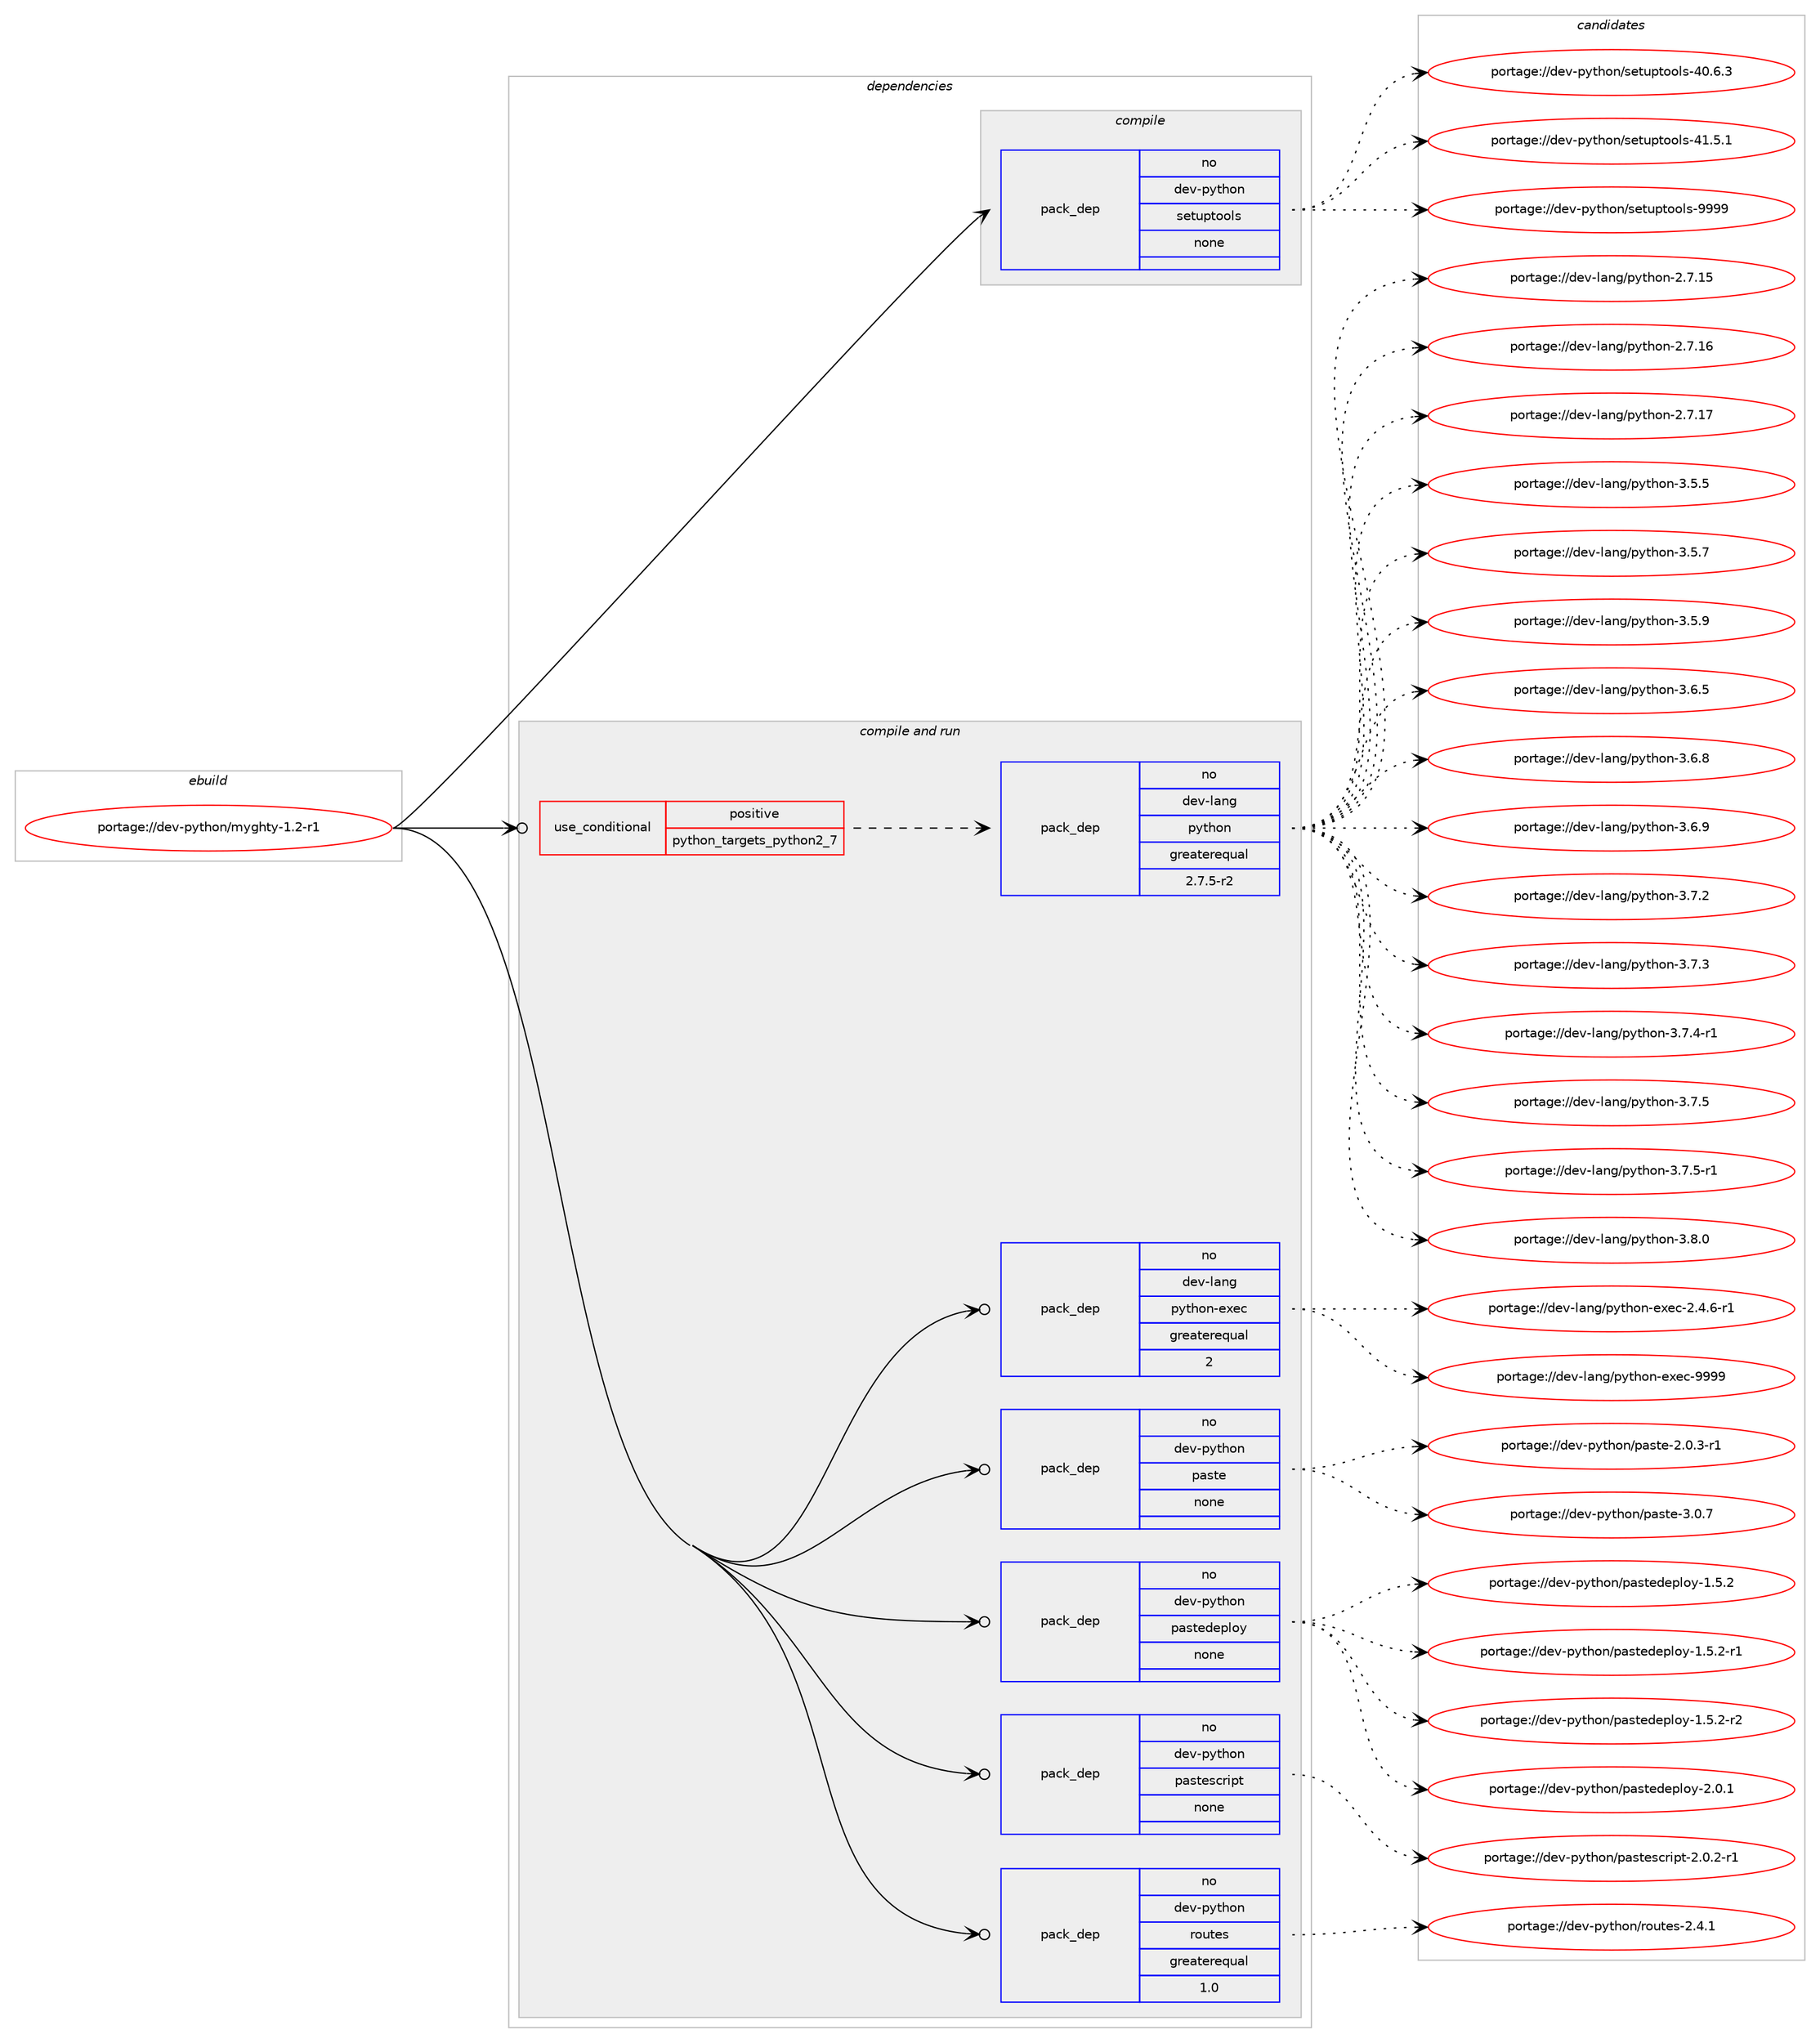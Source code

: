 digraph prolog {

# *************
# Graph options
# *************

newrank=true;
concentrate=true;
compound=true;
graph [rankdir=LR,fontname=Helvetica,fontsize=10,ranksep=1.5];#, ranksep=2.5, nodesep=0.2];
edge  [arrowhead=vee];
node  [fontname=Helvetica,fontsize=10];

# **********
# The ebuild
# **********

subgraph cluster_leftcol {
color=gray;
rank=same;
label=<<i>ebuild</i>>;
id [label="portage://dev-python/myghty-1.2-r1", color=red, width=4, href="../dev-python/myghty-1.2-r1.svg"];
}

# ****************
# The dependencies
# ****************

subgraph cluster_midcol {
color=gray;
label=<<i>dependencies</i>>;
subgraph cluster_compile {
fillcolor="#eeeeee";
style=filled;
label=<<i>compile</i>>;
subgraph pack114877 {
dependency150235 [label=<<TABLE BORDER="0" CELLBORDER="1" CELLSPACING="0" CELLPADDING="4" WIDTH="220"><TR><TD ROWSPAN="6" CELLPADDING="30">pack_dep</TD></TR><TR><TD WIDTH="110">no</TD></TR><TR><TD>dev-python</TD></TR><TR><TD>setuptools</TD></TR><TR><TD>none</TD></TR><TR><TD></TD></TR></TABLE>>, shape=none, color=blue];
}
id:e -> dependency150235:w [weight=20,style="solid",arrowhead="vee"];
}
subgraph cluster_compileandrun {
fillcolor="#eeeeee";
style=filled;
label=<<i>compile and run</i>>;
subgraph cond32034 {
dependency150236 [label=<<TABLE BORDER="0" CELLBORDER="1" CELLSPACING="0" CELLPADDING="4"><TR><TD ROWSPAN="3" CELLPADDING="10">use_conditional</TD></TR><TR><TD>positive</TD></TR><TR><TD>python_targets_python2_7</TD></TR></TABLE>>, shape=none, color=red];
subgraph pack114878 {
dependency150237 [label=<<TABLE BORDER="0" CELLBORDER="1" CELLSPACING="0" CELLPADDING="4" WIDTH="220"><TR><TD ROWSPAN="6" CELLPADDING="30">pack_dep</TD></TR><TR><TD WIDTH="110">no</TD></TR><TR><TD>dev-lang</TD></TR><TR><TD>python</TD></TR><TR><TD>greaterequal</TD></TR><TR><TD>2.7.5-r2</TD></TR></TABLE>>, shape=none, color=blue];
}
dependency150236:e -> dependency150237:w [weight=20,style="dashed",arrowhead="vee"];
}
id:e -> dependency150236:w [weight=20,style="solid",arrowhead="odotvee"];
subgraph pack114879 {
dependency150238 [label=<<TABLE BORDER="0" CELLBORDER="1" CELLSPACING="0" CELLPADDING="4" WIDTH="220"><TR><TD ROWSPAN="6" CELLPADDING="30">pack_dep</TD></TR><TR><TD WIDTH="110">no</TD></TR><TR><TD>dev-lang</TD></TR><TR><TD>python-exec</TD></TR><TR><TD>greaterequal</TD></TR><TR><TD>2</TD></TR></TABLE>>, shape=none, color=blue];
}
id:e -> dependency150238:w [weight=20,style="solid",arrowhead="odotvee"];
subgraph pack114880 {
dependency150239 [label=<<TABLE BORDER="0" CELLBORDER="1" CELLSPACING="0" CELLPADDING="4" WIDTH="220"><TR><TD ROWSPAN="6" CELLPADDING="30">pack_dep</TD></TR><TR><TD WIDTH="110">no</TD></TR><TR><TD>dev-python</TD></TR><TR><TD>paste</TD></TR><TR><TD>none</TD></TR><TR><TD></TD></TR></TABLE>>, shape=none, color=blue];
}
id:e -> dependency150239:w [weight=20,style="solid",arrowhead="odotvee"];
subgraph pack114881 {
dependency150240 [label=<<TABLE BORDER="0" CELLBORDER="1" CELLSPACING="0" CELLPADDING="4" WIDTH="220"><TR><TD ROWSPAN="6" CELLPADDING="30">pack_dep</TD></TR><TR><TD WIDTH="110">no</TD></TR><TR><TD>dev-python</TD></TR><TR><TD>pastedeploy</TD></TR><TR><TD>none</TD></TR><TR><TD></TD></TR></TABLE>>, shape=none, color=blue];
}
id:e -> dependency150240:w [weight=20,style="solid",arrowhead="odotvee"];
subgraph pack114882 {
dependency150241 [label=<<TABLE BORDER="0" CELLBORDER="1" CELLSPACING="0" CELLPADDING="4" WIDTH="220"><TR><TD ROWSPAN="6" CELLPADDING="30">pack_dep</TD></TR><TR><TD WIDTH="110">no</TD></TR><TR><TD>dev-python</TD></TR><TR><TD>pastescript</TD></TR><TR><TD>none</TD></TR><TR><TD></TD></TR></TABLE>>, shape=none, color=blue];
}
id:e -> dependency150241:w [weight=20,style="solid",arrowhead="odotvee"];
subgraph pack114883 {
dependency150242 [label=<<TABLE BORDER="0" CELLBORDER="1" CELLSPACING="0" CELLPADDING="4" WIDTH="220"><TR><TD ROWSPAN="6" CELLPADDING="30">pack_dep</TD></TR><TR><TD WIDTH="110">no</TD></TR><TR><TD>dev-python</TD></TR><TR><TD>routes</TD></TR><TR><TD>greaterequal</TD></TR><TR><TD>1.0</TD></TR></TABLE>>, shape=none, color=blue];
}
id:e -> dependency150242:w [weight=20,style="solid",arrowhead="odotvee"];
}
subgraph cluster_run {
fillcolor="#eeeeee";
style=filled;
label=<<i>run</i>>;
}
}

# **************
# The candidates
# **************

subgraph cluster_choices {
rank=same;
color=gray;
label=<<i>candidates</i>>;

subgraph choice114877 {
color=black;
nodesep=1;
choiceportage100101118451121211161041111104711510111611711211611111110811545524846544651 [label="portage://dev-python/setuptools-40.6.3", color=red, width=4,href="../dev-python/setuptools-40.6.3.svg"];
choiceportage100101118451121211161041111104711510111611711211611111110811545524946534649 [label="portage://dev-python/setuptools-41.5.1", color=red, width=4,href="../dev-python/setuptools-41.5.1.svg"];
choiceportage10010111845112121116104111110471151011161171121161111111081154557575757 [label="portage://dev-python/setuptools-9999", color=red, width=4,href="../dev-python/setuptools-9999.svg"];
dependency150235:e -> choiceportage100101118451121211161041111104711510111611711211611111110811545524846544651:w [style=dotted,weight="100"];
dependency150235:e -> choiceportage100101118451121211161041111104711510111611711211611111110811545524946534649:w [style=dotted,weight="100"];
dependency150235:e -> choiceportage10010111845112121116104111110471151011161171121161111111081154557575757:w [style=dotted,weight="100"];
}
subgraph choice114878 {
color=black;
nodesep=1;
choiceportage10010111845108971101034711212111610411111045504655464953 [label="portage://dev-lang/python-2.7.15", color=red, width=4,href="../dev-lang/python-2.7.15.svg"];
choiceportage10010111845108971101034711212111610411111045504655464954 [label="portage://dev-lang/python-2.7.16", color=red, width=4,href="../dev-lang/python-2.7.16.svg"];
choiceportage10010111845108971101034711212111610411111045504655464955 [label="portage://dev-lang/python-2.7.17", color=red, width=4,href="../dev-lang/python-2.7.17.svg"];
choiceportage100101118451089711010347112121116104111110455146534653 [label="portage://dev-lang/python-3.5.5", color=red, width=4,href="../dev-lang/python-3.5.5.svg"];
choiceportage100101118451089711010347112121116104111110455146534655 [label="portage://dev-lang/python-3.5.7", color=red, width=4,href="../dev-lang/python-3.5.7.svg"];
choiceportage100101118451089711010347112121116104111110455146534657 [label="portage://dev-lang/python-3.5.9", color=red, width=4,href="../dev-lang/python-3.5.9.svg"];
choiceportage100101118451089711010347112121116104111110455146544653 [label="portage://dev-lang/python-3.6.5", color=red, width=4,href="../dev-lang/python-3.6.5.svg"];
choiceportage100101118451089711010347112121116104111110455146544656 [label="portage://dev-lang/python-3.6.8", color=red, width=4,href="../dev-lang/python-3.6.8.svg"];
choiceportage100101118451089711010347112121116104111110455146544657 [label="portage://dev-lang/python-3.6.9", color=red, width=4,href="../dev-lang/python-3.6.9.svg"];
choiceportage100101118451089711010347112121116104111110455146554650 [label="portage://dev-lang/python-3.7.2", color=red, width=4,href="../dev-lang/python-3.7.2.svg"];
choiceportage100101118451089711010347112121116104111110455146554651 [label="portage://dev-lang/python-3.7.3", color=red, width=4,href="../dev-lang/python-3.7.3.svg"];
choiceportage1001011184510897110103471121211161041111104551465546524511449 [label="portage://dev-lang/python-3.7.4-r1", color=red, width=4,href="../dev-lang/python-3.7.4-r1.svg"];
choiceportage100101118451089711010347112121116104111110455146554653 [label="portage://dev-lang/python-3.7.5", color=red, width=4,href="../dev-lang/python-3.7.5.svg"];
choiceportage1001011184510897110103471121211161041111104551465546534511449 [label="portage://dev-lang/python-3.7.5-r1", color=red, width=4,href="../dev-lang/python-3.7.5-r1.svg"];
choiceportage100101118451089711010347112121116104111110455146564648 [label="portage://dev-lang/python-3.8.0", color=red, width=4,href="../dev-lang/python-3.8.0.svg"];
dependency150237:e -> choiceportage10010111845108971101034711212111610411111045504655464953:w [style=dotted,weight="100"];
dependency150237:e -> choiceportage10010111845108971101034711212111610411111045504655464954:w [style=dotted,weight="100"];
dependency150237:e -> choiceportage10010111845108971101034711212111610411111045504655464955:w [style=dotted,weight="100"];
dependency150237:e -> choiceportage100101118451089711010347112121116104111110455146534653:w [style=dotted,weight="100"];
dependency150237:e -> choiceportage100101118451089711010347112121116104111110455146534655:w [style=dotted,weight="100"];
dependency150237:e -> choiceportage100101118451089711010347112121116104111110455146534657:w [style=dotted,weight="100"];
dependency150237:e -> choiceportage100101118451089711010347112121116104111110455146544653:w [style=dotted,weight="100"];
dependency150237:e -> choiceportage100101118451089711010347112121116104111110455146544656:w [style=dotted,weight="100"];
dependency150237:e -> choiceportage100101118451089711010347112121116104111110455146544657:w [style=dotted,weight="100"];
dependency150237:e -> choiceportage100101118451089711010347112121116104111110455146554650:w [style=dotted,weight="100"];
dependency150237:e -> choiceportage100101118451089711010347112121116104111110455146554651:w [style=dotted,weight="100"];
dependency150237:e -> choiceportage1001011184510897110103471121211161041111104551465546524511449:w [style=dotted,weight="100"];
dependency150237:e -> choiceportage100101118451089711010347112121116104111110455146554653:w [style=dotted,weight="100"];
dependency150237:e -> choiceportage1001011184510897110103471121211161041111104551465546534511449:w [style=dotted,weight="100"];
dependency150237:e -> choiceportage100101118451089711010347112121116104111110455146564648:w [style=dotted,weight="100"];
}
subgraph choice114879 {
color=black;
nodesep=1;
choiceportage10010111845108971101034711212111610411111045101120101994550465246544511449 [label="portage://dev-lang/python-exec-2.4.6-r1", color=red, width=4,href="../dev-lang/python-exec-2.4.6-r1.svg"];
choiceportage10010111845108971101034711212111610411111045101120101994557575757 [label="portage://dev-lang/python-exec-9999", color=red, width=4,href="../dev-lang/python-exec-9999.svg"];
dependency150238:e -> choiceportage10010111845108971101034711212111610411111045101120101994550465246544511449:w [style=dotted,weight="100"];
dependency150238:e -> choiceportage10010111845108971101034711212111610411111045101120101994557575757:w [style=dotted,weight="100"];
}
subgraph choice114880 {
color=black;
nodesep=1;
choiceportage1001011184511212111610411111047112971151161014550464846514511449 [label="portage://dev-python/paste-2.0.3-r1", color=red, width=4,href="../dev-python/paste-2.0.3-r1.svg"];
choiceportage100101118451121211161041111104711297115116101455146484655 [label="portage://dev-python/paste-3.0.7", color=red, width=4,href="../dev-python/paste-3.0.7.svg"];
dependency150239:e -> choiceportage1001011184511212111610411111047112971151161014550464846514511449:w [style=dotted,weight="100"];
dependency150239:e -> choiceportage100101118451121211161041111104711297115116101455146484655:w [style=dotted,weight="100"];
}
subgraph choice114881 {
color=black;
nodesep=1;
choiceportage100101118451121211161041111104711297115116101100101112108111121454946534650 [label="portage://dev-python/pastedeploy-1.5.2", color=red, width=4,href="../dev-python/pastedeploy-1.5.2.svg"];
choiceportage1001011184511212111610411111047112971151161011001011121081111214549465346504511449 [label="portage://dev-python/pastedeploy-1.5.2-r1", color=red, width=4,href="../dev-python/pastedeploy-1.5.2-r1.svg"];
choiceportage1001011184511212111610411111047112971151161011001011121081111214549465346504511450 [label="portage://dev-python/pastedeploy-1.5.2-r2", color=red, width=4,href="../dev-python/pastedeploy-1.5.2-r2.svg"];
choiceportage100101118451121211161041111104711297115116101100101112108111121455046484649 [label="portage://dev-python/pastedeploy-2.0.1", color=red, width=4,href="../dev-python/pastedeploy-2.0.1.svg"];
dependency150240:e -> choiceportage100101118451121211161041111104711297115116101100101112108111121454946534650:w [style=dotted,weight="100"];
dependency150240:e -> choiceportage1001011184511212111610411111047112971151161011001011121081111214549465346504511449:w [style=dotted,weight="100"];
dependency150240:e -> choiceportage1001011184511212111610411111047112971151161011001011121081111214549465346504511450:w [style=dotted,weight="100"];
dependency150240:e -> choiceportage100101118451121211161041111104711297115116101100101112108111121455046484649:w [style=dotted,weight="100"];
}
subgraph choice114882 {
color=black;
nodesep=1;
choiceportage100101118451121211161041111104711297115116101115991141051121164550464846504511449 [label="portage://dev-python/pastescript-2.0.2-r1", color=red, width=4,href="../dev-python/pastescript-2.0.2-r1.svg"];
dependency150241:e -> choiceportage100101118451121211161041111104711297115116101115991141051121164550464846504511449:w [style=dotted,weight="100"];
}
subgraph choice114883 {
color=black;
nodesep=1;
choiceportage1001011184511212111610411111047114111117116101115455046524649 [label="portage://dev-python/routes-2.4.1", color=red, width=4,href="../dev-python/routes-2.4.1.svg"];
dependency150242:e -> choiceportage1001011184511212111610411111047114111117116101115455046524649:w [style=dotted,weight="100"];
}
}

}
